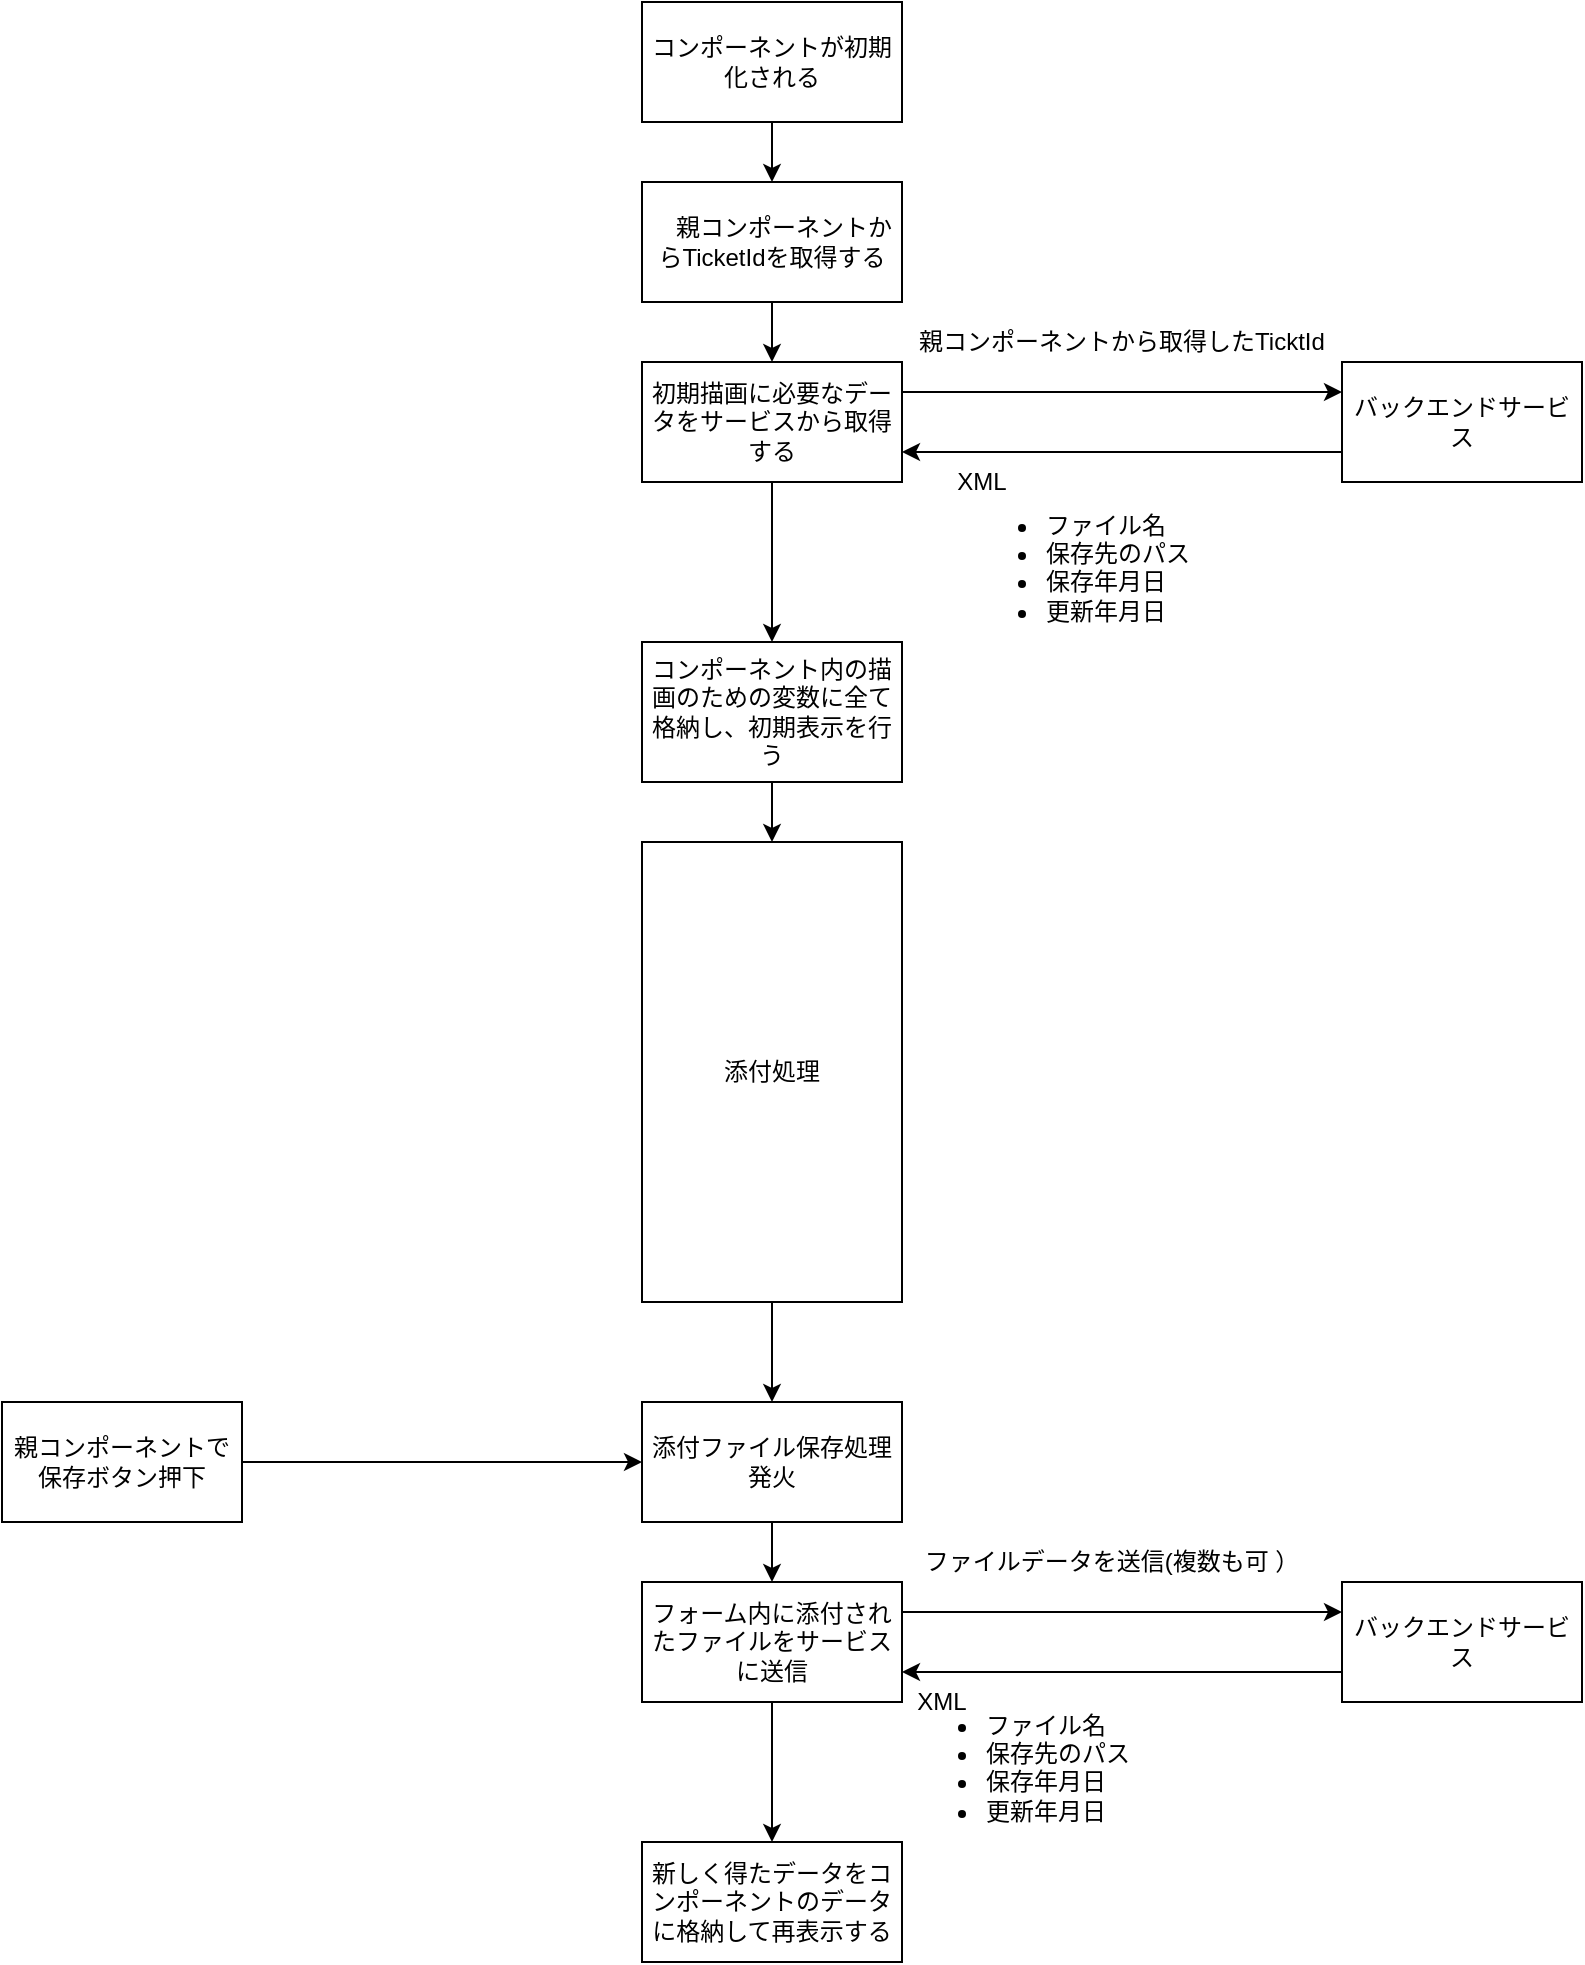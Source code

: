<mxfile version="13.1.3">
    <diagram id="6hGFLwfOUW9BJ-s0fimq" name="Page-1">
        <mxGraphModel dx="1208" dy="860" grid="1" gridSize="10" guides="1" tooltips="1" connect="1" arrows="1" fold="1" page="1" pageScale="1" pageWidth="827" pageHeight="1169" math="0" shadow="0">
            <root>
                <mxCell id="0"/>
                <mxCell id="1" parent="0"/>
                <mxCell id="32" style="edgeStyle=orthogonalEdgeStyle;rounded=0;orthogonalLoop=1;jettySize=auto;html=1;exitX=0.5;exitY=1;exitDx=0;exitDy=0;entryX=0.5;entryY=0;entryDx=0;entryDy=0;" edge="1" parent="1" source="3" target="5">
                    <mxGeometry relative="1" as="geometry"/>
                </mxCell>
                <mxCell id="3" value="コンポーネントが初期化される" style="rounded=0;whiteSpace=wrap;html=1;" vertex="1" parent="1">
                    <mxGeometry x="330" y="20" width="130" height="60" as="geometry"/>
                </mxCell>
                <mxCell id="33" value="" style="edgeStyle=orthogonalEdgeStyle;rounded=0;orthogonalLoop=1;jettySize=auto;html=1;" edge="1" parent="1" source="5" target="6">
                    <mxGeometry relative="1" as="geometry"/>
                </mxCell>
                <mxCell id="5" value="　親コンポーネントからTicketIdを取得する" style="rounded=0;whiteSpace=wrap;html=1;" vertex="1" parent="1">
                    <mxGeometry x="330" y="110" width="130" height="60" as="geometry"/>
                </mxCell>
                <mxCell id="37" value="" style="edgeStyle=orthogonalEdgeStyle;rounded=0;orthogonalLoop=1;jettySize=auto;html=1;" edge="1" parent="1" source="6" target="21">
                    <mxGeometry relative="1" as="geometry"/>
                </mxCell>
                <mxCell id="6" value="初期描画に必要なデータをサービスから取得する" style="rounded=0;whiteSpace=wrap;html=1;" vertex="1" parent="1">
                    <mxGeometry x="330" y="200" width="130" height="60" as="geometry"/>
                </mxCell>
                <mxCell id="8" value="バックエンドサービス" style="rounded=0;whiteSpace=wrap;html=1;" vertex="1" parent="1">
                    <mxGeometry x="680" y="200" width="120" height="60" as="geometry"/>
                </mxCell>
                <mxCell id="9" value="親コンポーネントから取得したTicktId" style="text;html=1;strokeColor=none;fillColor=none;align=center;verticalAlign=middle;whiteSpace=wrap;rounded=0;" vertex="1" parent="1">
                    <mxGeometry x="460" y="180" width="220" height="20" as="geometry"/>
                </mxCell>
                <mxCell id="10" value="" style="endArrow=classic;html=1;exitX=1;exitY=0.25;exitDx=0;exitDy=0;entryX=0;entryY=0.25;entryDx=0;entryDy=0;" edge="1" parent="1" source="6" target="8">
                    <mxGeometry width="50" height="50" relative="1" as="geometry">
                        <mxPoint x="390" y="460" as="sourcePoint"/>
                        <mxPoint x="440" y="410" as="targetPoint"/>
                    </mxGeometry>
                </mxCell>
                <mxCell id="11" value="" style="endArrow=classic;html=1;exitX=0;exitY=0.75;exitDx=0;exitDy=0;entryX=1;entryY=0.75;entryDx=0;entryDy=0;" edge="1" parent="1" source="8" target="6">
                    <mxGeometry width="50" height="50" relative="1" as="geometry">
                        <mxPoint x="390" y="460" as="sourcePoint"/>
                        <mxPoint x="440" y="410" as="targetPoint"/>
                    </mxGeometry>
                </mxCell>
                <mxCell id="12" value="XML" style="text;html=1;strokeColor=none;fillColor=none;align=center;verticalAlign=middle;whiteSpace=wrap;rounded=0;" vertex="1" parent="1">
                    <mxGeometry x="480" y="250" width="40" height="20" as="geometry"/>
                </mxCell>
                <mxCell id="13" value="&lt;ul&gt;&lt;li&gt;ファイル名&lt;/li&gt;&lt;li&gt;保存先のパス&lt;/li&gt;&lt;li&gt;保存年月日&lt;/li&gt;&lt;li&gt;更新年月日&lt;/li&gt;&lt;/ul&gt;" style="text;strokeColor=none;fillColor=none;html=1;whiteSpace=wrap;verticalAlign=middle;overflow=hidden;" vertex="1" parent="1">
                    <mxGeometry x="490" y="260" width="130" height="80" as="geometry"/>
                </mxCell>
                <mxCell id="14" value="親コンポーネントで保存ボタン押下" style="rounded=0;whiteSpace=wrap;html=1;" vertex="1" parent="1">
                    <mxGeometry x="10" y="720" width="120" height="60" as="geometry"/>
                </mxCell>
                <mxCell id="15" value="" style="endArrow=classic;html=1;exitX=1;exitY=0.5;exitDx=0;exitDy=0;" edge="1" parent="1" source="14" target="16">
                    <mxGeometry width="50" height="50" relative="1" as="geometry">
                        <mxPoint x="390" y="710" as="sourcePoint"/>
                        <mxPoint x="320" y="750" as="targetPoint"/>
                    </mxGeometry>
                </mxCell>
                <mxCell id="16" value="添付ファイル保存処理発火" style="rounded=0;whiteSpace=wrap;html=1;" vertex="1" parent="1">
                    <mxGeometry x="330" y="720" width="130" height="60" as="geometry"/>
                </mxCell>
                <mxCell id="17" value="フォーム内に添付されたファイルをサービスに送信" style="rounded=0;whiteSpace=wrap;html=1;" vertex="1" parent="1">
                    <mxGeometry x="330" y="810" width="130" height="60" as="geometry"/>
                </mxCell>
                <mxCell id="18" value="バックエンドサービス" style="rounded=0;whiteSpace=wrap;html=1;" vertex="1" parent="1">
                    <mxGeometry x="680" y="810" width="120" height="60" as="geometry"/>
                </mxCell>
                <mxCell id="19" value="" style="endArrow=classic;html=1;entryX=0;entryY=0.25;entryDx=0;entryDy=0;exitX=1;exitY=0.25;exitDx=0;exitDy=0;" edge="1" parent="1" source="17" target="18">
                    <mxGeometry width="50" height="50" relative="1" as="geometry">
                        <mxPoint x="390" y="620" as="sourcePoint"/>
                        <mxPoint x="650" y="710" as="targetPoint"/>
                    </mxGeometry>
                </mxCell>
                <mxCell id="20" value="" style="endArrow=classic;html=1;exitX=0;exitY=0.75;exitDx=0;exitDy=0;entryX=1;entryY=0.75;entryDx=0;entryDy=0;" edge="1" parent="1" source="18" target="17">
                    <mxGeometry width="50" height="50" relative="1" as="geometry">
                        <mxPoint x="390" y="620" as="sourcePoint"/>
                        <mxPoint x="440" y="570" as="targetPoint"/>
                    </mxGeometry>
                </mxCell>
                <mxCell id="39" value="" style="edgeStyle=orthogonalEdgeStyle;rounded=0;orthogonalLoop=1;jettySize=auto;html=1;" edge="1" parent="1" source="21" target="38">
                    <mxGeometry relative="1" as="geometry"/>
                </mxCell>
                <mxCell id="21" value="コンポーネント内の描画のための変数に全て格納し、初期表示を行う" style="rounded=0;whiteSpace=wrap;html=1;" vertex="1" parent="1">
                    <mxGeometry x="330" y="340" width="130" height="70" as="geometry"/>
                </mxCell>
                <mxCell id="22" value="ファイルデータを送信(複数も可&#13;）" style="text;html=1;strokeColor=none;fillColor=none;align=center;verticalAlign=middle;whiteSpace=wrap;rounded=0;" vertex="1" parent="1">
                    <mxGeometry x="470" y="790" width="190" height="20" as="geometry"/>
                </mxCell>
                <mxCell id="24" value="XML" style="text;html=1;strokeColor=none;fillColor=none;align=center;verticalAlign=middle;whiteSpace=wrap;rounded=0;" vertex="1" parent="1">
                    <mxGeometry x="460" y="860" width="40" height="20" as="geometry"/>
                </mxCell>
                <mxCell id="25" value="&lt;ul&gt;&lt;li&gt;ファイル名&lt;/li&gt;&lt;li&gt;保存先のパス&lt;/li&gt;&lt;li&gt;保存年月日&lt;/li&gt;&lt;li&gt;更新年月日&lt;/li&gt;&lt;/ul&gt;" style="text;strokeColor=none;fillColor=none;html=1;whiteSpace=wrap;verticalAlign=middle;overflow=hidden;" vertex="1" parent="1">
                    <mxGeometry x="460" y="860" width="130" height="80" as="geometry"/>
                </mxCell>
                <mxCell id="27" value="新しく得たデータをコンポーネントのデータに格納して再表示する" style="rounded=0;whiteSpace=wrap;html=1;" vertex="1" parent="1">
                    <mxGeometry x="330" y="940" width="130" height="60" as="geometry"/>
                </mxCell>
                <mxCell id="28" value="" style="endArrow=classic;html=1;exitX=0.5;exitY=1;exitDx=0;exitDy=0;" edge="1" parent="1" source="16" target="17">
                    <mxGeometry width="50" height="50" relative="1" as="geometry">
                        <mxPoint x="400" y="800" as="sourcePoint"/>
                        <mxPoint x="440" y="470" as="targetPoint"/>
                    </mxGeometry>
                </mxCell>
                <mxCell id="29" value="" style="endArrow=classic;html=1;entryX=0.5;entryY=0;entryDx=0;entryDy=0;exitX=0.5;exitY=1;exitDx=0;exitDy=0;" edge="1" parent="1" source="17" target="27">
                    <mxGeometry width="50" height="50" relative="1" as="geometry">
                        <mxPoint x="390" y="870" as="sourcePoint"/>
                        <mxPoint x="440" y="820" as="targetPoint"/>
                    </mxGeometry>
                </mxCell>
                <mxCell id="40" value="" style="edgeStyle=orthogonalEdgeStyle;rounded=0;orthogonalLoop=1;jettySize=auto;html=1;" edge="1" parent="1" source="38" target="16">
                    <mxGeometry relative="1" as="geometry"/>
                </mxCell>
                <mxCell id="38" value="添付処理" style="rounded=0;whiteSpace=wrap;html=1;" vertex="1" parent="1">
                    <mxGeometry x="330" y="440" width="130" height="230" as="geometry"/>
                </mxCell>
            </root>
        </mxGraphModel>
    </diagram>
</mxfile>